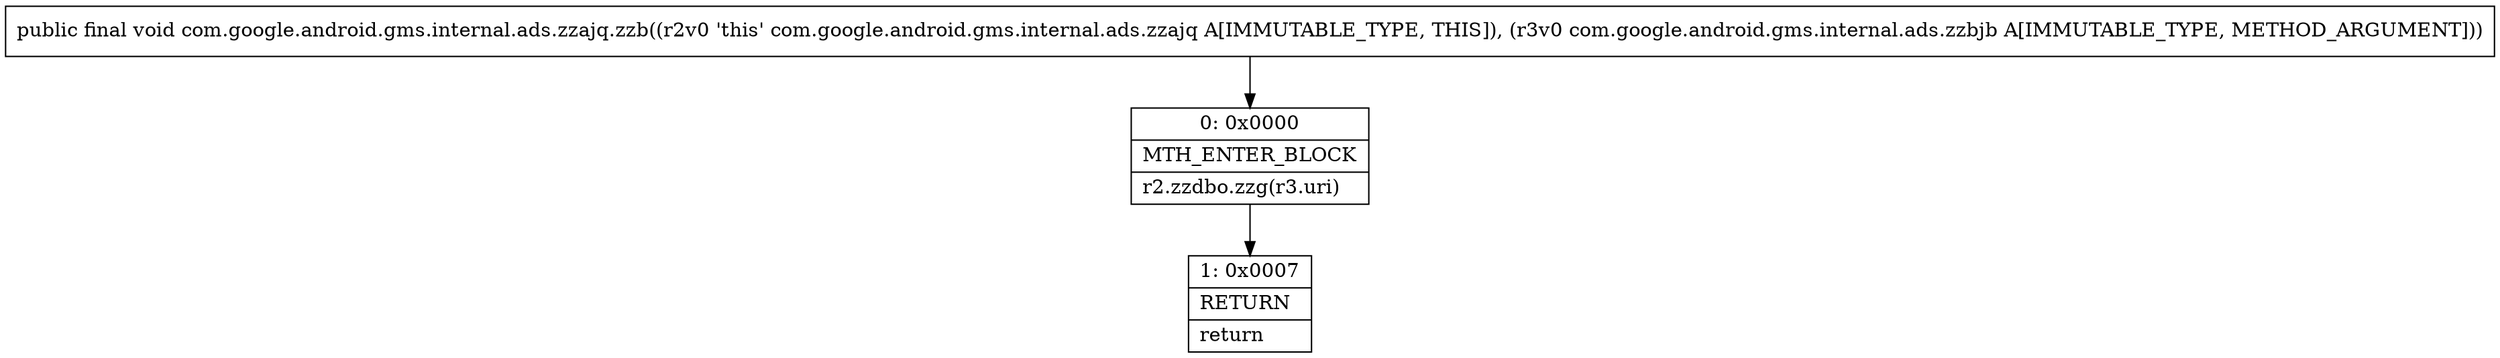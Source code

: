 digraph "CFG forcom.google.android.gms.internal.ads.zzajq.zzb(Lcom\/google\/android\/gms\/internal\/ads\/zzbjb;)V" {
Node_0 [shape=record,label="{0\:\ 0x0000|MTH_ENTER_BLOCK\l|r2.zzdbo.zzg(r3.uri)\l}"];
Node_1 [shape=record,label="{1\:\ 0x0007|RETURN\l|return\l}"];
MethodNode[shape=record,label="{public final void com.google.android.gms.internal.ads.zzajq.zzb((r2v0 'this' com.google.android.gms.internal.ads.zzajq A[IMMUTABLE_TYPE, THIS]), (r3v0 com.google.android.gms.internal.ads.zzbjb A[IMMUTABLE_TYPE, METHOD_ARGUMENT])) }"];
MethodNode -> Node_0;
Node_0 -> Node_1;
}

